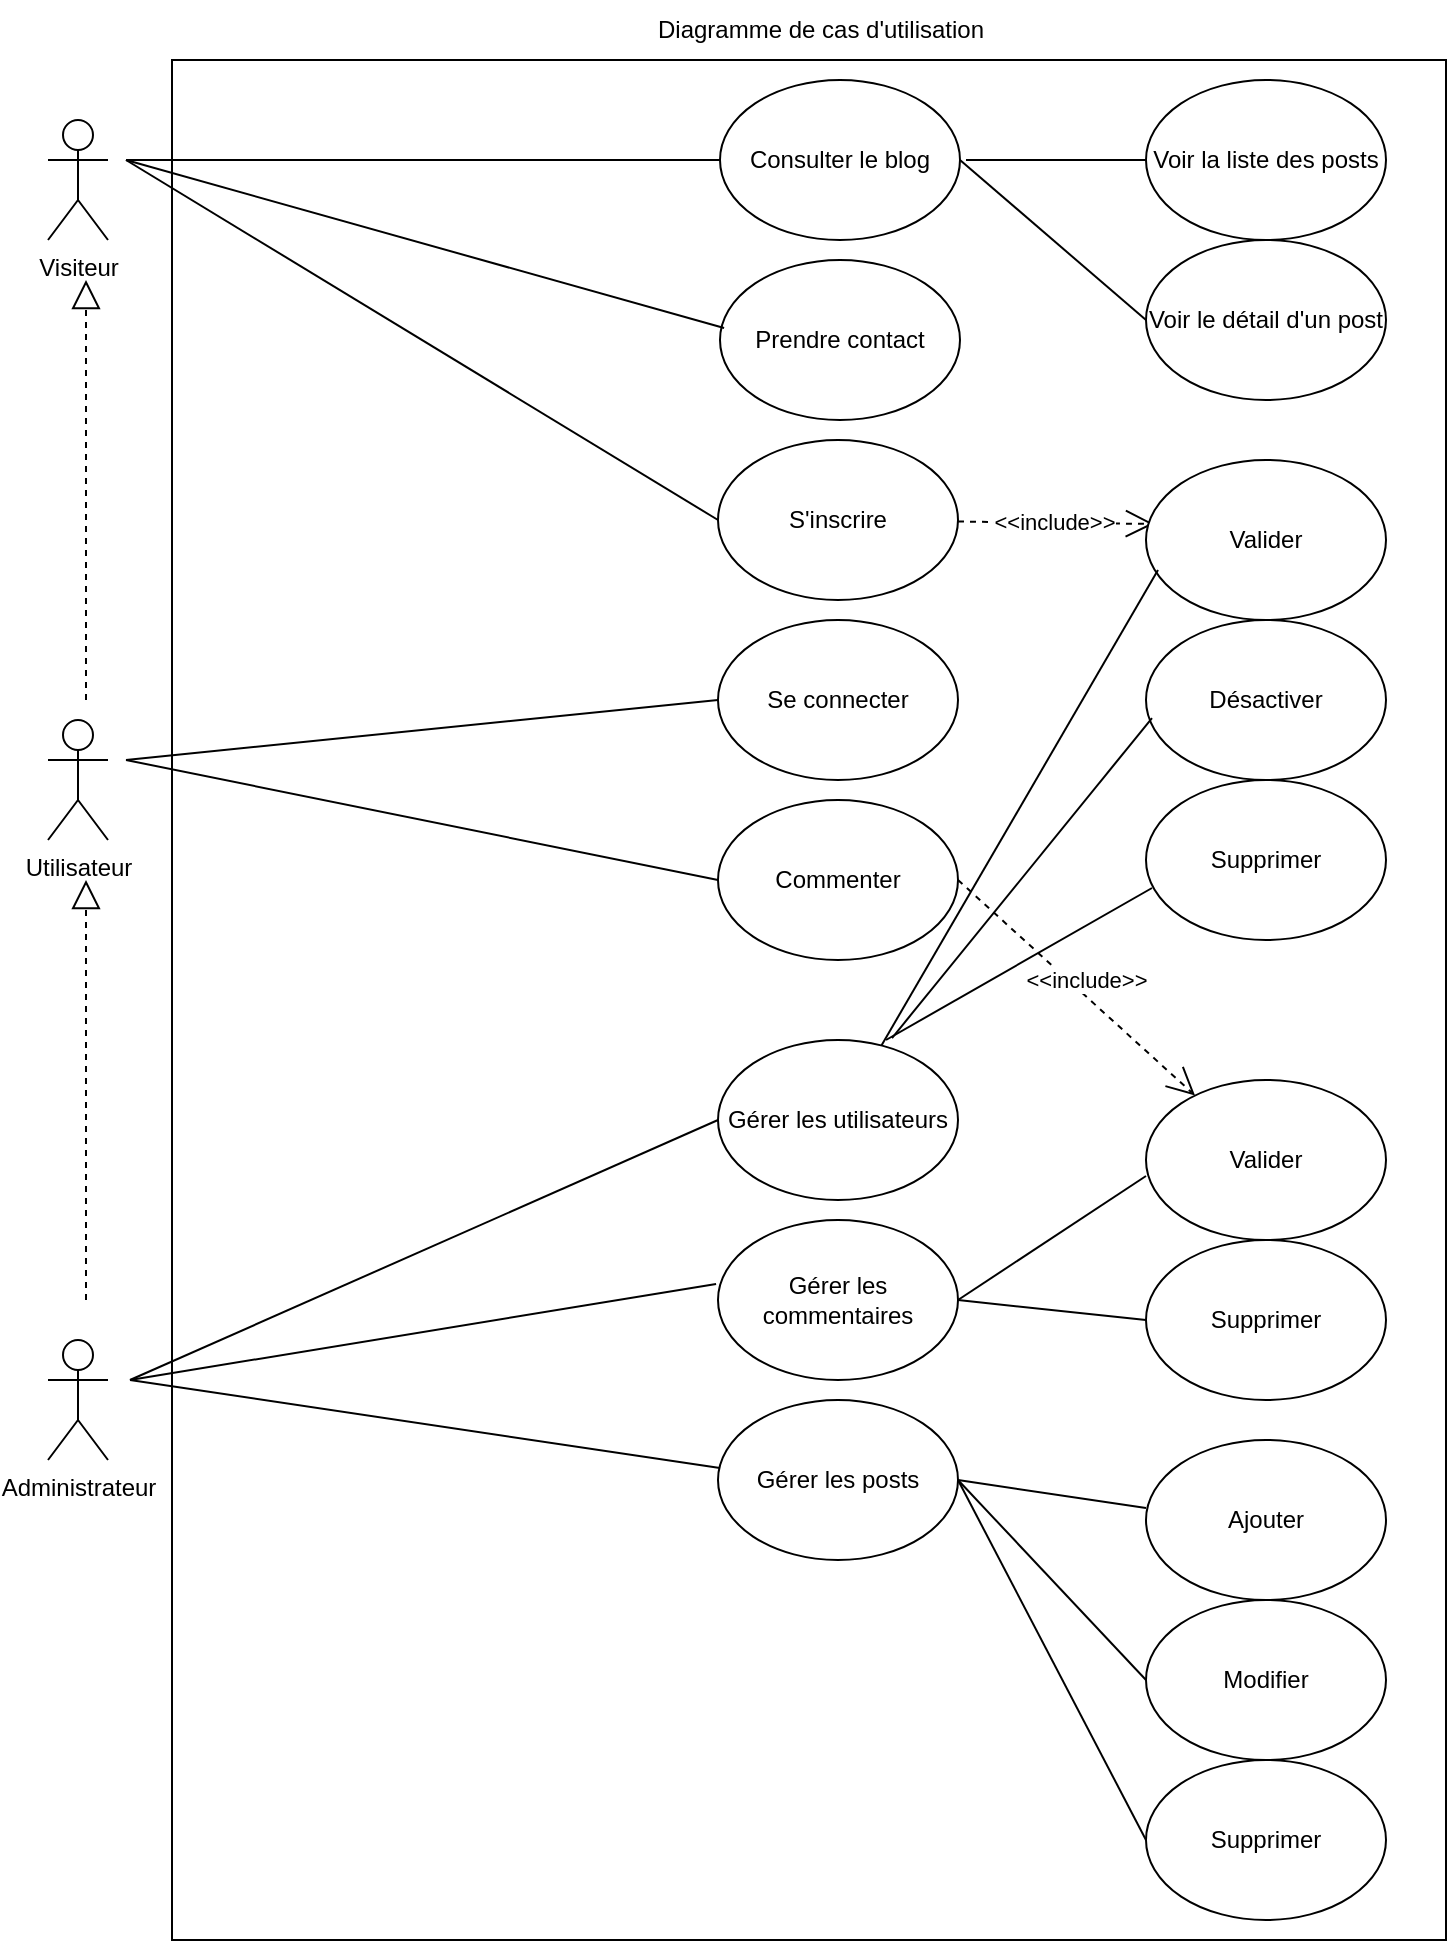 <mxfile version="21.6.1" type="device">
  <diagram name="Page-1" id="ZQ5VmoWNNRRXMtVw71k-">
    <mxGraphModel dx="2264" dy="1126" grid="1" gridSize="10" guides="1" tooltips="1" connect="1" arrows="1" fold="1" page="1" pageScale="1" pageWidth="827" pageHeight="1169" math="0" shadow="0">
      <root>
        <mxCell id="0" />
        <mxCell id="1" parent="0" />
        <mxCell id="-wSjBExOS1VSuUumW5mn-6" value="" style="rounded=0;whiteSpace=wrap;html=1;" parent="1" vertex="1">
          <mxGeometry x="-737" y="50" width="637" height="940" as="geometry" />
        </mxCell>
        <mxCell id="-wSjBExOS1VSuUumW5mn-1" value="Administrateur" style="shape=umlActor;verticalLabelPosition=bottom;verticalAlign=top;html=1;outlineConnect=0;" parent="1" vertex="1">
          <mxGeometry x="-799" y="690" width="30" height="60" as="geometry" />
        </mxCell>
        <mxCell id="-wSjBExOS1VSuUumW5mn-3" value="Gérer les utilisateurs" style="ellipse;whiteSpace=wrap;html=1;" parent="1" vertex="1">
          <mxGeometry x="-464" y="540" width="120" height="80" as="geometry" />
        </mxCell>
        <mxCell id="-wSjBExOS1VSuUumW5mn-7" value="Gérer les posts" style="ellipse;whiteSpace=wrap;html=1;" parent="1" vertex="1">
          <mxGeometry x="-464" y="720" width="120" height="80" as="geometry" />
        </mxCell>
        <mxCell id="-wSjBExOS1VSuUumW5mn-9" value="Gérer les commentaires" style="ellipse;whiteSpace=wrap;html=1;" parent="1" vertex="1">
          <mxGeometry x="-464" y="630" width="120" height="80" as="geometry" />
        </mxCell>
        <mxCell id="-wSjBExOS1VSuUumW5mn-23" value="&amp;lt;&amp;lt;include&amp;gt;&amp;gt;" style="endArrow=open;endSize=12;dashed=1;html=1;rounded=0;entryX=0.033;entryY=0.4;entryDx=0;entryDy=0;entryPerimeter=0;" parent="1" source="DyAR4yc6_iLk6z4lmpSY-13" target="DyAR4yc6_iLk6z4lmpSY-40" edge="1">
          <mxGeometry x="-0.005" width="160" relative="1" as="geometry">
            <mxPoint x="-258" y="840" as="sourcePoint" />
            <mxPoint x="-378" y="930" as="targetPoint" />
            <mxPoint as="offset" />
          </mxGeometry>
        </mxCell>
        <mxCell id="-wSjBExOS1VSuUumW5mn-28" value="Diagramme de cas d&#39;utilisation" style="text;html=1;align=center;verticalAlign=middle;resizable=0;points=[];autosize=1;strokeColor=none;fillColor=none;" parent="1" vertex="1">
          <mxGeometry x="-508" y="20" width="190" height="30" as="geometry" />
        </mxCell>
        <mxCell id="-wSjBExOS1VSuUumW5mn-29" value="&amp;lt;&amp;lt;include&amp;gt;&amp;gt;" style="endArrow=open;endSize=12;dashed=1;html=1;rounded=0;exitX=1;exitY=0.5;exitDx=0;exitDy=0;" parent="1" source="DyAR4yc6_iLk6z4lmpSY-12" target="DyAR4yc6_iLk6z4lmpSY-1" edge="1">
          <mxGeometry x="0.011" y="6" width="160" relative="1" as="geometry">
            <mxPoint x="-258" y="680" as="sourcePoint" />
            <mxPoint x="-344" y="880" as="targetPoint" />
            <mxPoint as="offset" />
          </mxGeometry>
        </mxCell>
        <mxCell id="-wSjBExOS1VSuUumW5mn-30" value="" style="endArrow=none;html=1;rounded=0;entryX=0;entryY=0.5;entryDx=0;entryDy=0;" parent="1" target="-wSjBExOS1VSuUumW5mn-3" edge="1">
          <mxGeometry width="50" height="50" relative="1" as="geometry">
            <mxPoint x="-758" y="710" as="sourcePoint" />
            <mxPoint x="-428" y="880" as="targetPoint" />
          </mxGeometry>
        </mxCell>
        <mxCell id="-wSjBExOS1VSuUumW5mn-31" value="" style="endArrow=none;html=1;rounded=0;entryX=-0.008;entryY=0.4;entryDx=0;entryDy=0;entryPerimeter=0;" parent="1" target="-wSjBExOS1VSuUumW5mn-9" edge="1">
          <mxGeometry width="50" height="50" relative="1" as="geometry">
            <mxPoint x="-758" y="710" as="sourcePoint" />
            <mxPoint x="-428" y="880" as="targetPoint" />
          </mxGeometry>
        </mxCell>
        <mxCell id="-wSjBExOS1VSuUumW5mn-33" value="" style="endArrow=none;html=1;rounded=0;entryX=0.008;entryY=0.425;entryDx=0;entryDy=0;entryPerimeter=0;" parent="1" target="-wSjBExOS1VSuUumW5mn-7" edge="1">
          <mxGeometry width="50" height="50" relative="1" as="geometry">
            <mxPoint x="-758" y="710" as="sourcePoint" />
            <mxPoint x="-428" y="880" as="targetPoint" />
          </mxGeometry>
        </mxCell>
        <mxCell id="DyAR4yc6_iLk6z4lmpSY-1" value="Valider" style="ellipse;whiteSpace=wrap;html=1;" parent="1" vertex="1">
          <mxGeometry x="-250" y="560" width="120" height="80" as="geometry" />
        </mxCell>
        <mxCell id="DyAR4yc6_iLk6z4lmpSY-7" value="Visiteur" style="shape=umlActor;verticalLabelPosition=bottom;verticalAlign=top;html=1;outlineConnect=0;" parent="1" vertex="1">
          <mxGeometry x="-799" y="80" width="30" height="60" as="geometry" />
        </mxCell>
        <mxCell id="DyAR4yc6_iLk6z4lmpSY-8" value="Utilisateur" style="shape=umlActor;verticalLabelPosition=bottom;verticalAlign=top;html=1;outlineConnect=0;" parent="1" vertex="1">
          <mxGeometry x="-799" y="380" width="30" height="60" as="geometry" />
        </mxCell>
        <mxCell id="DyAR4yc6_iLk6z4lmpSY-10" value="Consulter le blog" style="ellipse;whiteSpace=wrap;html=1;" parent="1" vertex="1">
          <mxGeometry x="-463" y="60" width="120" height="80" as="geometry" />
        </mxCell>
        <mxCell id="DyAR4yc6_iLk6z4lmpSY-11" value="Prendre contact" style="ellipse;whiteSpace=wrap;html=1;" parent="1" vertex="1">
          <mxGeometry x="-463" y="150" width="120" height="80" as="geometry" />
        </mxCell>
        <mxCell id="DyAR4yc6_iLk6z4lmpSY-12" value="Commenter" style="ellipse;whiteSpace=wrap;html=1;" parent="1" vertex="1">
          <mxGeometry x="-464" y="420" width="120" height="80" as="geometry" />
        </mxCell>
        <mxCell id="DyAR4yc6_iLk6z4lmpSY-13" value="S&#39;inscrire" style="ellipse;whiteSpace=wrap;html=1;" parent="1" vertex="1">
          <mxGeometry x="-464" y="240" width="120" height="80" as="geometry" />
        </mxCell>
        <mxCell id="DyAR4yc6_iLk6z4lmpSY-14" value="Voir la liste des posts" style="ellipse;whiteSpace=wrap;html=1;" parent="1" vertex="1">
          <mxGeometry x="-250" y="60" width="120" height="80" as="geometry" />
        </mxCell>
        <mxCell id="DyAR4yc6_iLk6z4lmpSY-15" value="Voir le détail d&#39;un post" style="ellipse;whiteSpace=wrap;html=1;" parent="1" vertex="1">
          <mxGeometry x="-250" y="140" width="120" height="80" as="geometry" />
        </mxCell>
        <mxCell id="DyAR4yc6_iLk6z4lmpSY-16" value="" style="endArrow=none;html=1;rounded=0;entryX=0;entryY=0.5;entryDx=0;entryDy=0;" parent="1" target="DyAR4yc6_iLk6z4lmpSY-14" edge="1">
          <mxGeometry width="50" height="50" relative="1" as="geometry">
            <mxPoint x="-340" y="100" as="sourcePoint" />
            <mxPoint x="-390" y="530" as="targetPoint" />
          </mxGeometry>
        </mxCell>
        <mxCell id="DyAR4yc6_iLk6z4lmpSY-17" value="" style="endArrow=none;html=1;rounded=0;entryX=0;entryY=0.5;entryDx=0;entryDy=0;exitX=1;exitY=0.5;exitDx=0;exitDy=0;" parent="1" source="DyAR4yc6_iLk6z4lmpSY-10" target="DyAR4yc6_iLk6z4lmpSY-15" edge="1">
          <mxGeometry width="50" height="50" relative="1" as="geometry">
            <mxPoint x="-440" y="580" as="sourcePoint" />
            <mxPoint x="-390" y="530" as="targetPoint" />
          </mxGeometry>
        </mxCell>
        <mxCell id="DyAR4yc6_iLk6z4lmpSY-18" value="" style="endArrow=none;html=1;rounded=0;entryX=0;entryY=0.5;entryDx=0;entryDy=0;" parent="1" target="DyAR4yc6_iLk6z4lmpSY-10" edge="1">
          <mxGeometry width="50" height="50" relative="1" as="geometry">
            <mxPoint x="-760" y="100" as="sourcePoint" />
            <mxPoint x="-390" y="530" as="targetPoint" />
          </mxGeometry>
        </mxCell>
        <mxCell id="DyAR4yc6_iLk6z4lmpSY-19" value="" style="endArrow=none;html=1;rounded=0;entryX=0.017;entryY=0.425;entryDx=0;entryDy=0;entryPerimeter=0;" parent="1" target="DyAR4yc6_iLk6z4lmpSY-11" edge="1">
          <mxGeometry width="50" height="50" relative="1" as="geometry">
            <mxPoint x="-760" y="100" as="sourcePoint" />
            <mxPoint x="-390" y="530" as="targetPoint" />
          </mxGeometry>
        </mxCell>
        <mxCell id="DyAR4yc6_iLk6z4lmpSY-21" value="" style="endArrow=none;html=1;rounded=0;entryX=0;entryY=0.5;entryDx=0;entryDy=0;" parent="1" target="DyAR4yc6_iLk6z4lmpSY-13" edge="1">
          <mxGeometry width="50" height="50" relative="1" as="geometry">
            <mxPoint x="-760" y="100" as="sourcePoint" />
            <mxPoint x="-390" y="530" as="targetPoint" />
          </mxGeometry>
        </mxCell>
        <mxCell id="DyAR4yc6_iLk6z4lmpSY-22" value="" style="endArrow=none;html=1;rounded=0;entryX=0;entryY=0.5;entryDx=0;entryDy=0;" parent="1" target="DyAR4yc6_iLk6z4lmpSY-12" edge="1">
          <mxGeometry width="50" height="50" relative="1" as="geometry">
            <mxPoint x="-760" y="400" as="sourcePoint" />
            <mxPoint x="-390" y="530" as="targetPoint" />
          </mxGeometry>
        </mxCell>
        <mxCell id="DyAR4yc6_iLk6z4lmpSY-23" value="Ajouter" style="ellipse;whiteSpace=wrap;html=1;" parent="1" vertex="1">
          <mxGeometry x="-250" y="740" width="120" height="80" as="geometry" />
        </mxCell>
        <mxCell id="DyAR4yc6_iLk6z4lmpSY-24" value="Désactiver" style="ellipse;whiteSpace=wrap;html=1;" parent="1" vertex="1">
          <mxGeometry x="-250" y="330" width="120" height="80" as="geometry" />
        </mxCell>
        <mxCell id="DyAR4yc6_iLk6z4lmpSY-25" value="Modifier" style="ellipse;whiteSpace=wrap;html=1;" parent="1" vertex="1">
          <mxGeometry x="-250" y="820" width="120" height="80" as="geometry" />
        </mxCell>
        <mxCell id="DyAR4yc6_iLk6z4lmpSY-26" value="Supprimer" style="ellipse;whiteSpace=wrap;html=1;" parent="1" vertex="1">
          <mxGeometry x="-250" y="900" width="120" height="80" as="geometry" />
        </mxCell>
        <mxCell id="DyAR4yc6_iLk6z4lmpSY-29" value="" style="endArrow=none;html=1;rounded=0;exitX=1;exitY=0.5;exitDx=0;exitDy=0;entryX=0;entryY=0.5;entryDx=0;entryDy=0;" parent="1" source="-wSjBExOS1VSuUumW5mn-7" target="DyAR4yc6_iLk6z4lmpSY-26" edge="1">
          <mxGeometry width="50" height="50" relative="1" as="geometry">
            <mxPoint x="-440" y="570" as="sourcePoint" />
            <mxPoint x="-230" y="430" as="targetPoint" />
          </mxGeometry>
        </mxCell>
        <mxCell id="DyAR4yc6_iLk6z4lmpSY-31" value="" style="endArrow=none;html=1;rounded=0;exitX=1;exitY=0.5;exitDx=0;exitDy=0;entryX=0;entryY=0.5;entryDx=0;entryDy=0;" parent="1" source="-wSjBExOS1VSuUumW5mn-7" target="DyAR4yc6_iLk6z4lmpSY-25" edge="1">
          <mxGeometry width="50" height="50" relative="1" as="geometry">
            <mxPoint x="-220" y="570" as="sourcePoint" />
            <mxPoint x="-170" y="520" as="targetPoint" />
          </mxGeometry>
        </mxCell>
        <mxCell id="DyAR4yc6_iLk6z4lmpSY-32" value="" style="endArrow=none;html=1;rounded=0;entryX=0;entryY=0.425;entryDx=0;entryDy=0;exitX=1;exitY=0.5;exitDx=0;exitDy=0;entryPerimeter=0;" parent="1" source="-wSjBExOS1VSuUumW5mn-7" target="DyAR4yc6_iLk6z4lmpSY-23" edge="1">
          <mxGeometry width="50" height="50" relative="1" as="geometry">
            <mxPoint x="-340" y="760" as="sourcePoint" />
            <mxPoint x="-170" y="520" as="targetPoint" />
          </mxGeometry>
        </mxCell>
        <mxCell id="DyAR4yc6_iLk6z4lmpSY-34" value="Supprimer" style="ellipse;whiteSpace=wrap;html=1;" parent="1" vertex="1">
          <mxGeometry x="-250" y="640" width="120" height="80" as="geometry" />
        </mxCell>
        <mxCell id="DyAR4yc6_iLk6z4lmpSY-38" value="" style="endArrow=none;html=1;rounded=0;exitX=1;exitY=0.5;exitDx=0;exitDy=0;entryX=0;entryY=0.5;entryDx=0;entryDy=0;" parent="1" source="-wSjBExOS1VSuUumW5mn-9" target="DyAR4yc6_iLk6z4lmpSY-34" edge="1">
          <mxGeometry width="50" height="50" relative="1" as="geometry">
            <mxPoint x="-180" y="690" as="sourcePoint" />
            <mxPoint x="-130" y="640" as="targetPoint" />
          </mxGeometry>
        </mxCell>
        <mxCell id="DyAR4yc6_iLk6z4lmpSY-40" value="Valider" style="ellipse;whiteSpace=wrap;html=1;" parent="1" vertex="1">
          <mxGeometry x="-250" y="250" width="120" height="80" as="geometry" />
        </mxCell>
        <mxCell id="DyAR4yc6_iLk6z4lmpSY-41" value="" style="endArrow=none;html=1;rounded=0;exitX=1;exitY=0.5;exitDx=0;exitDy=0;entryX=0;entryY=0.6;entryDx=0;entryDy=0;entryPerimeter=0;" parent="1" source="-wSjBExOS1VSuUumW5mn-9" target="DyAR4yc6_iLk6z4lmpSY-1" edge="1">
          <mxGeometry width="50" height="50" relative="1" as="geometry">
            <mxPoint x="-180" y="690" as="sourcePoint" />
            <mxPoint x="-130" y="640" as="targetPoint" />
          </mxGeometry>
        </mxCell>
        <mxCell id="DyAR4yc6_iLk6z4lmpSY-42" value="Supprimer" style="ellipse;whiteSpace=wrap;html=1;" parent="1" vertex="1">
          <mxGeometry x="-250" y="410" width="120" height="80" as="geometry" />
        </mxCell>
        <mxCell id="DyAR4yc6_iLk6z4lmpSY-43" value="" style="endArrow=none;html=1;rounded=0;entryX=0.05;entryY=0.688;entryDx=0;entryDy=0;entryPerimeter=0;" parent="1" source="-wSjBExOS1VSuUumW5mn-3" target="DyAR4yc6_iLk6z4lmpSY-40" edge="1">
          <mxGeometry width="50" height="50" relative="1" as="geometry">
            <mxPoint x="-180" y="550" as="sourcePoint" />
            <mxPoint x="-130" y="500" as="targetPoint" />
          </mxGeometry>
        </mxCell>
        <mxCell id="DyAR4yc6_iLk6z4lmpSY-44" value="" style="endArrow=none;html=1;rounded=0;exitX=0.725;exitY=-0.012;exitDx=0;exitDy=0;exitPerimeter=0;entryX=0.025;entryY=0.613;entryDx=0;entryDy=0;entryPerimeter=0;" parent="1" source="-wSjBExOS1VSuUumW5mn-3" target="DyAR4yc6_iLk6z4lmpSY-24" edge="1">
          <mxGeometry width="50" height="50" relative="1" as="geometry">
            <mxPoint x="-180" y="550" as="sourcePoint" />
            <mxPoint x="-130" y="500" as="targetPoint" />
          </mxGeometry>
        </mxCell>
        <mxCell id="DyAR4yc6_iLk6z4lmpSY-45" value="" style="endArrow=none;html=1;rounded=0;exitX=0.7;exitY=0;exitDx=0;exitDy=0;exitPerimeter=0;entryX=0.025;entryY=0.675;entryDx=0;entryDy=0;entryPerimeter=0;" parent="1" source="-wSjBExOS1VSuUumW5mn-3" target="DyAR4yc6_iLk6z4lmpSY-42" edge="1">
          <mxGeometry width="50" height="50" relative="1" as="geometry">
            <mxPoint x="-180" y="550" as="sourcePoint" />
            <mxPoint x="-130" y="500" as="targetPoint" />
          </mxGeometry>
        </mxCell>
        <mxCell id="DyAR4yc6_iLk6z4lmpSY-47" value="" style="endArrow=block;dashed=1;endFill=0;endSize=12;html=1;rounded=0;" parent="1" edge="1">
          <mxGeometry width="160" relative="1" as="geometry">
            <mxPoint x="-780" y="670" as="sourcePoint" />
            <mxPoint x="-780" y="460" as="targetPoint" />
          </mxGeometry>
        </mxCell>
        <mxCell id="DyAR4yc6_iLk6z4lmpSY-48" value="" style="endArrow=block;dashed=1;endFill=0;endSize=12;html=1;rounded=0;" parent="1" edge="1">
          <mxGeometry width="160" relative="1" as="geometry">
            <mxPoint x="-780" y="370" as="sourcePoint" />
            <mxPoint x="-780" y="160" as="targetPoint" />
          </mxGeometry>
        </mxCell>
        <mxCell id="7qorqvoqTSTRoTAPQZ9h-1" value="Se connecter" style="ellipse;whiteSpace=wrap;html=1;" vertex="1" parent="1">
          <mxGeometry x="-464" y="330" width="120" height="80" as="geometry" />
        </mxCell>
        <mxCell id="7qorqvoqTSTRoTAPQZ9h-2" value="" style="endArrow=none;html=1;rounded=0;entryX=0;entryY=0.5;entryDx=0;entryDy=0;" edge="1" parent="1" target="7qorqvoqTSTRoTAPQZ9h-1">
          <mxGeometry width="50" height="50" relative="1" as="geometry">
            <mxPoint x="-760" y="400" as="sourcePoint" />
            <mxPoint x="-390" y="550" as="targetPoint" />
          </mxGeometry>
        </mxCell>
      </root>
    </mxGraphModel>
  </diagram>
</mxfile>
